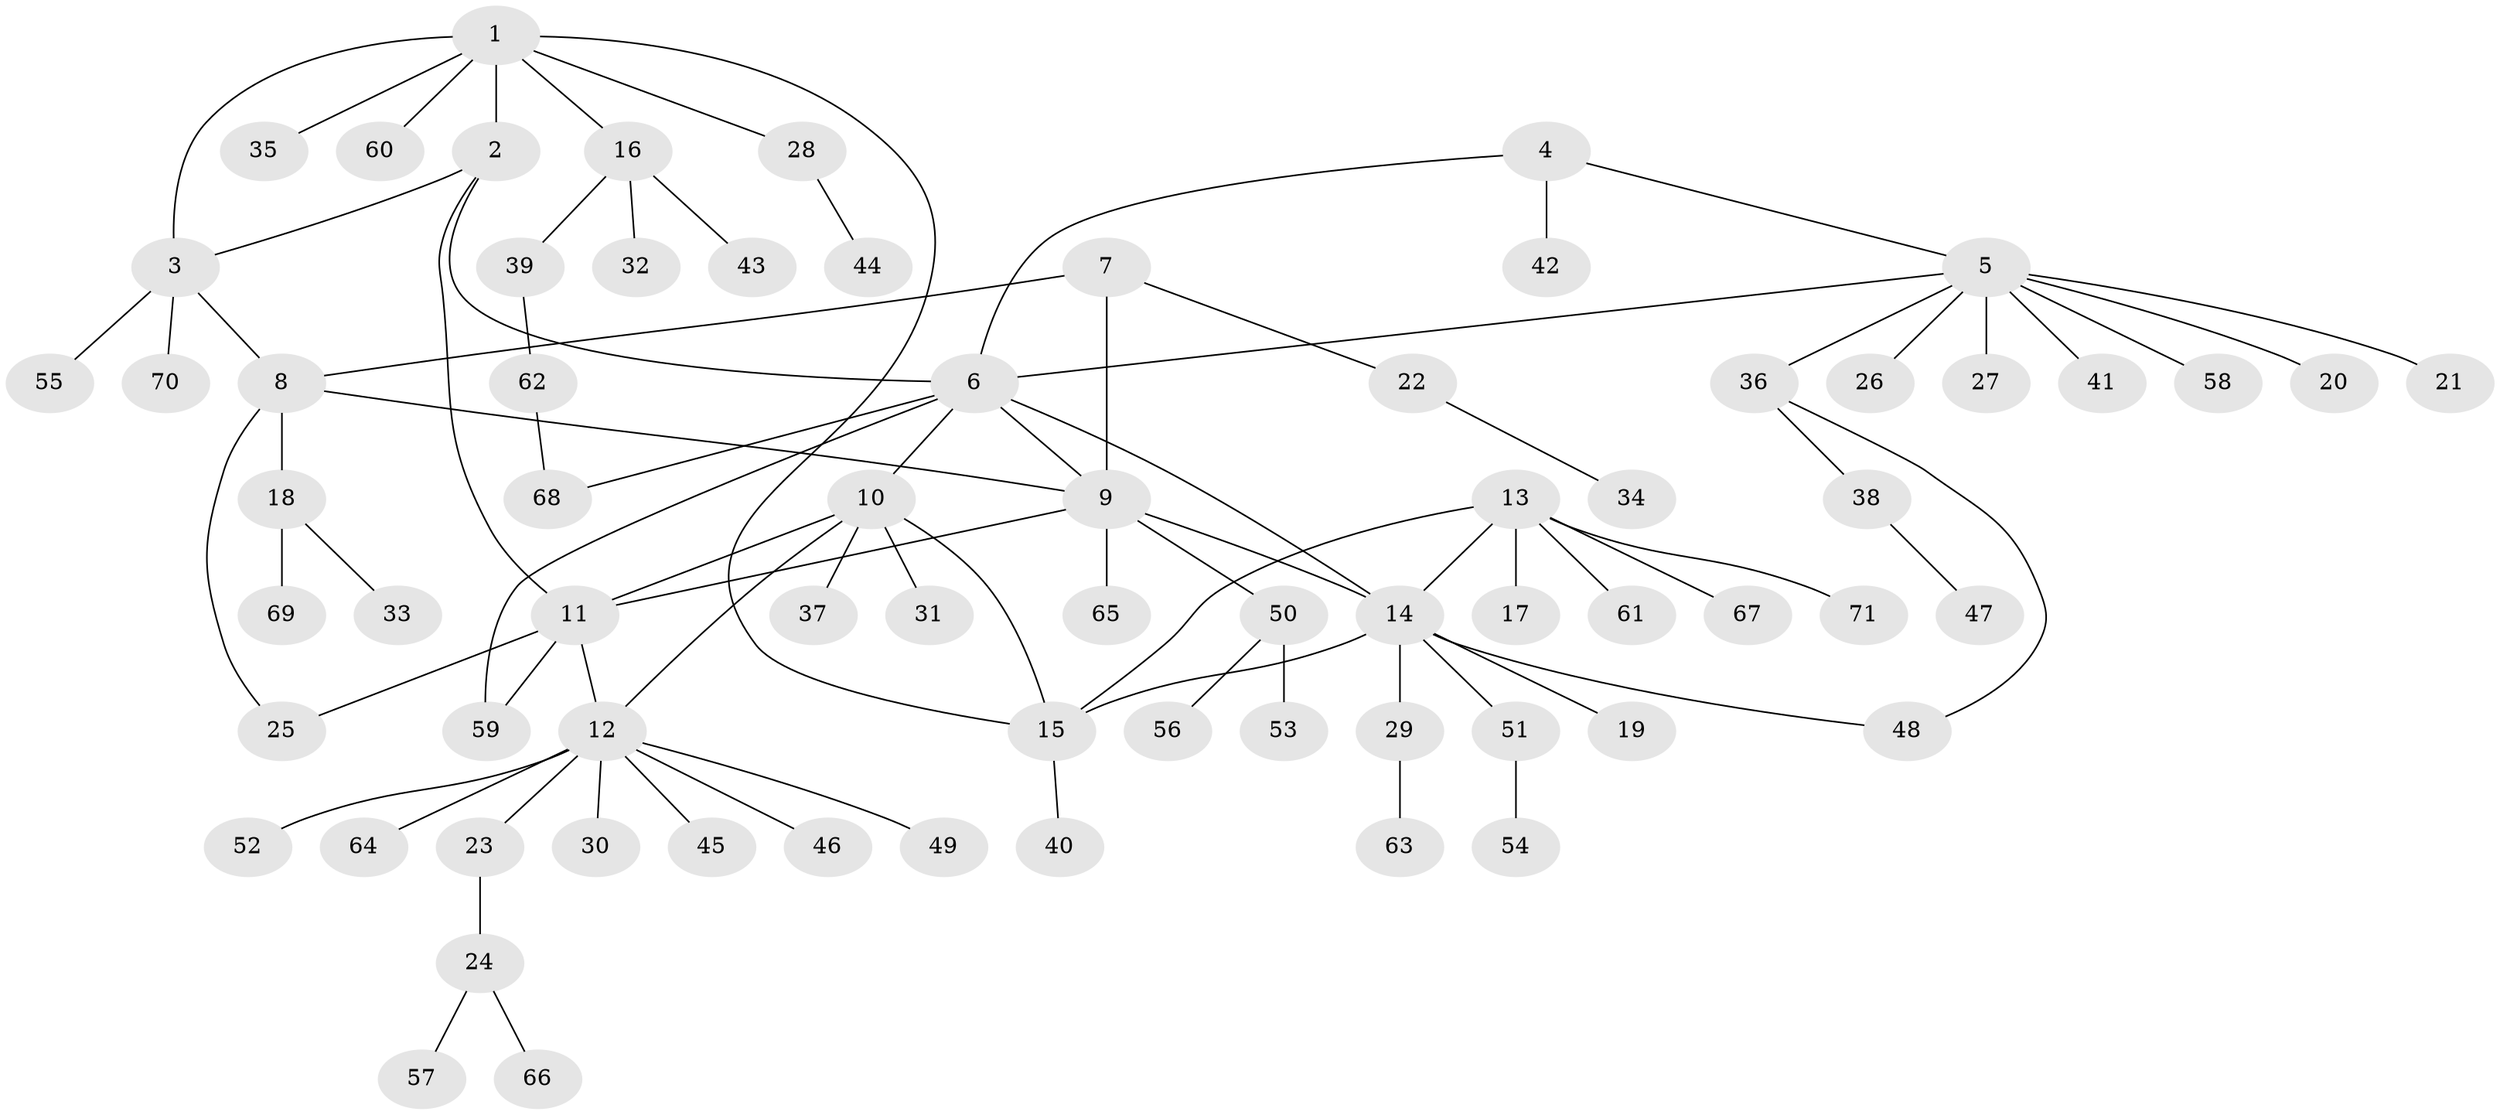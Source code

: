 // coarse degree distribution, {5: 0.08, 4: 0.08, 2: 0.18, 8: 0.06, 3: 0.04, 6: 0.04, 7: 0.02, 1: 0.5}
// Generated by graph-tools (version 1.1) at 2025/52/03/04/25 22:52:43]
// undirected, 71 vertices, 85 edges
graph export_dot {
  node [color=gray90,style=filled];
  1;
  2;
  3;
  4;
  5;
  6;
  7;
  8;
  9;
  10;
  11;
  12;
  13;
  14;
  15;
  16;
  17;
  18;
  19;
  20;
  21;
  22;
  23;
  24;
  25;
  26;
  27;
  28;
  29;
  30;
  31;
  32;
  33;
  34;
  35;
  36;
  37;
  38;
  39;
  40;
  41;
  42;
  43;
  44;
  45;
  46;
  47;
  48;
  49;
  50;
  51;
  52;
  53;
  54;
  55;
  56;
  57;
  58;
  59;
  60;
  61;
  62;
  63;
  64;
  65;
  66;
  67;
  68;
  69;
  70;
  71;
  1 -- 2;
  1 -- 3;
  1 -- 15;
  1 -- 16;
  1 -- 28;
  1 -- 35;
  1 -- 60;
  2 -- 3;
  2 -- 6;
  2 -- 11;
  3 -- 8;
  3 -- 55;
  3 -- 70;
  4 -- 5;
  4 -- 6;
  4 -- 42;
  5 -- 6;
  5 -- 20;
  5 -- 21;
  5 -- 26;
  5 -- 27;
  5 -- 36;
  5 -- 41;
  5 -- 58;
  6 -- 9;
  6 -- 10;
  6 -- 14;
  6 -- 59;
  6 -- 68;
  7 -- 8;
  7 -- 9;
  7 -- 22;
  8 -- 9;
  8 -- 18;
  8 -- 25;
  9 -- 11;
  9 -- 14;
  9 -- 50;
  9 -- 65;
  10 -- 11;
  10 -- 12;
  10 -- 15;
  10 -- 31;
  10 -- 37;
  11 -- 12;
  11 -- 25;
  11 -- 59;
  12 -- 23;
  12 -- 30;
  12 -- 45;
  12 -- 46;
  12 -- 49;
  12 -- 52;
  12 -- 64;
  13 -- 14;
  13 -- 15;
  13 -- 17;
  13 -- 61;
  13 -- 67;
  13 -- 71;
  14 -- 15;
  14 -- 19;
  14 -- 29;
  14 -- 48;
  14 -- 51;
  15 -- 40;
  16 -- 32;
  16 -- 39;
  16 -- 43;
  18 -- 33;
  18 -- 69;
  22 -- 34;
  23 -- 24;
  24 -- 57;
  24 -- 66;
  28 -- 44;
  29 -- 63;
  36 -- 38;
  36 -- 48;
  38 -- 47;
  39 -- 62;
  50 -- 53;
  50 -- 56;
  51 -- 54;
  62 -- 68;
}
